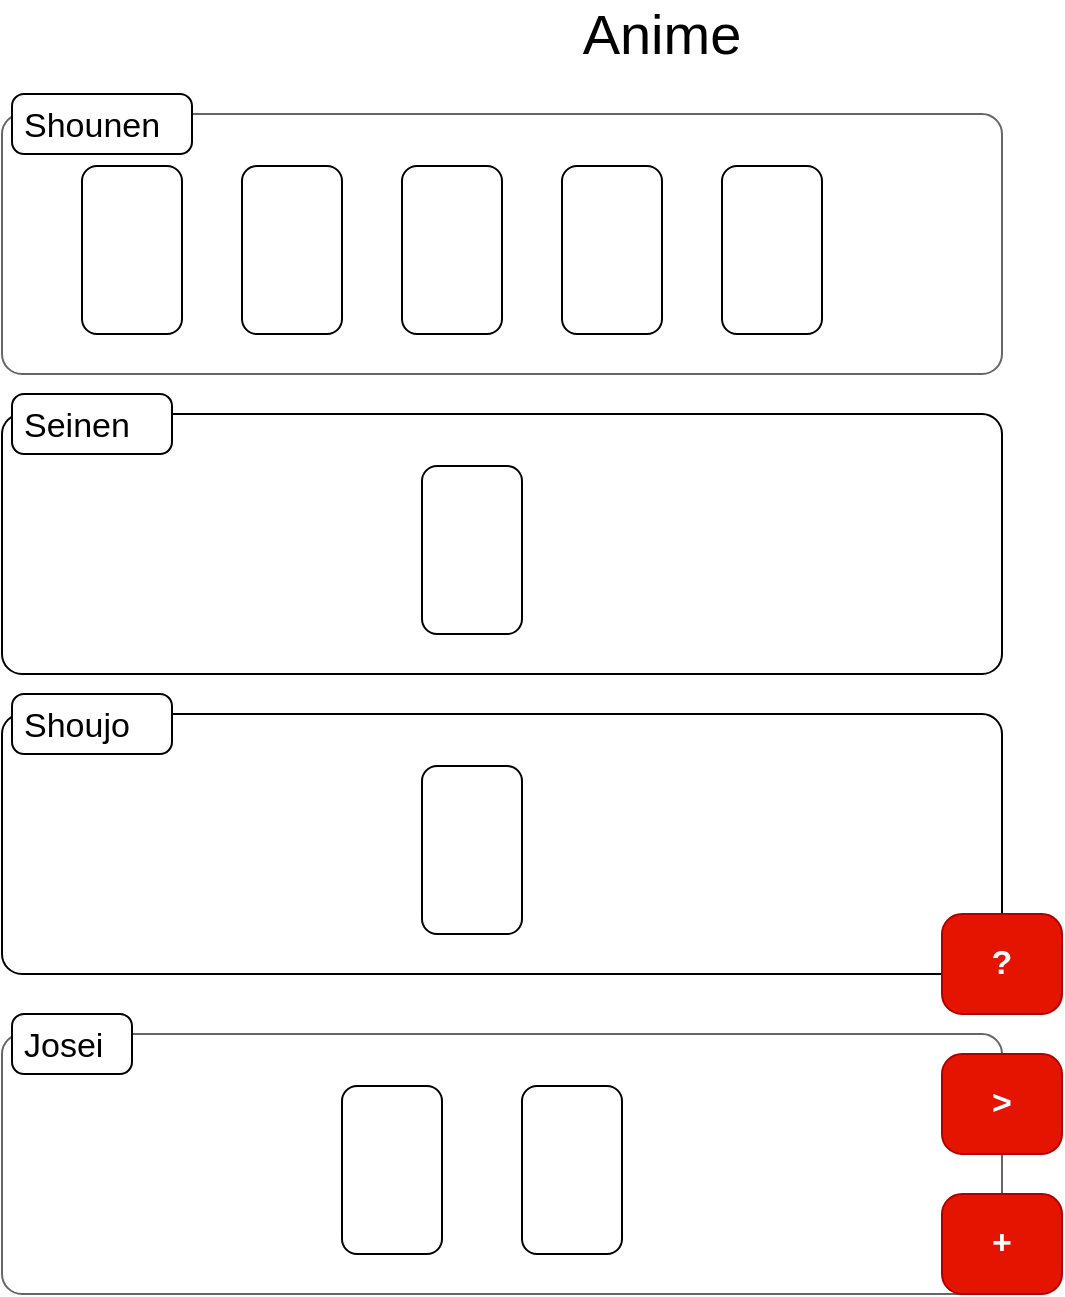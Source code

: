 <mxfile version="15.1.4" type="google"><diagram name="Page-1" id="f1b7ffb7-ca1e-a977-7cf5-a751b3c06c05"><mxGraphModel dx="862" dy="450" grid="1" gridSize="10" guides="1" tooltips="1" connect="1" arrows="1" fold="1" page="1" pageScale="1" pageWidth="826" pageHeight="1169" background="none" math="0" shadow="0"><root><mxCell id="0"/><mxCell id="1" parent="0"/><mxCell id="OmoJtUuYxkoUxQ0h_qFU-61" value="" style="shape=mxgraph.mockup.containers.marginRect;rectMarginTop=10;strokeColor=#666666;strokeWidth=1;dashed=0;rounded=1;arcSize=5;recursiveResize=0;" vertex="1" parent="1"><mxGeometry x="40" y="74" width="500" height="140" as="geometry"/></mxCell><mxCell id="OmoJtUuYxkoUxQ0h_qFU-62" value="Shounen" style="shape=rect;strokeWidth=1;dashed=0;rounded=1;arcSize=20;fontSize=17;spacing=2;spacingTop=-2;align=left;autosize=1;spacingLeft=4;resizeWidth=0;resizeHeight=0;perimeter=none;" vertex="1" parent="OmoJtUuYxkoUxQ0h_qFU-61"><mxGeometry x="5" width="90" height="30" as="geometry"/></mxCell><mxCell id="OmoJtUuYxkoUxQ0h_qFU-76" value="" style="rounded=1;whiteSpace=wrap;html=1;" vertex="1" parent="OmoJtUuYxkoUxQ0h_qFU-61"><mxGeometry x="40" y="36" width="50" height="84" as="geometry"/></mxCell><mxCell id="OmoJtUuYxkoUxQ0h_qFU-78" value="" style="rounded=1;whiteSpace=wrap;html=1;" vertex="1" parent="OmoJtUuYxkoUxQ0h_qFU-61"><mxGeometry x="200" y="36" width="50" height="84" as="geometry"/></mxCell><mxCell id="OmoJtUuYxkoUxQ0h_qFU-63" value="" style="shape=mxgraph.mockup.containers.marginRect;rectMarginTop=10;strokeWidth=1;dashed=0;rounded=1;arcSize=5;recursiveResize=0;" vertex="1" parent="1"><mxGeometry x="40" y="224" width="500" height="140" as="geometry"/></mxCell><mxCell id="OmoJtUuYxkoUxQ0h_qFU-64" value="Seinen" style="shape=rect;strokeWidth=1;dashed=0;rounded=1;arcSize=20;fontSize=17;spacing=2;spacingTop=-2;align=left;autosize=1;spacingLeft=4;resizeWidth=0;resizeHeight=0;perimeter=none;" vertex="1" parent="OmoJtUuYxkoUxQ0h_qFU-63"><mxGeometry x="5" width="80" height="30" as="geometry"/></mxCell><mxCell id="OmoJtUuYxkoUxQ0h_qFU-81" value="" style="rounded=1;whiteSpace=wrap;html=1;" vertex="1" parent="OmoJtUuYxkoUxQ0h_qFU-63"><mxGeometry x="210" y="36" width="50" height="84" as="geometry"/></mxCell><mxCell id="OmoJtUuYxkoUxQ0h_qFU-65" value="" style="shape=mxgraph.mockup.containers.marginRect;rectMarginTop=10;strokeWidth=1;dashed=0;rounded=1;arcSize=5;recursiveResize=0;" vertex="1" parent="1"><mxGeometry x="40" y="374" width="500" height="140" as="geometry"/></mxCell><mxCell id="OmoJtUuYxkoUxQ0h_qFU-66" value="Shoujo" style="shape=rect;strokeWidth=1;dashed=0;rounded=1;arcSize=20;fontSize=17;spacing=2;spacingTop=-2;align=left;autosize=1;spacingLeft=4;resizeWidth=0;resizeHeight=0;perimeter=none;" vertex="1" parent="OmoJtUuYxkoUxQ0h_qFU-65"><mxGeometry x="5" width="80" height="30" as="geometry"/></mxCell><mxCell id="OmoJtUuYxkoUxQ0h_qFU-67" value="" style="shape=mxgraph.mockup.containers.marginRect;rectMarginTop=10;strokeColor=#666666;strokeWidth=1;dashed=0;rounded=1;arcSize=5;recursiveResize=0;" vertex="1" parent="1"><mxGeometry x="40" y="534" width="500" height="140" as="geometry"/></mxCell><mxCell id="OmoJtUuYxkoUxQ0h_qFU-68" value="Josei" style="shape=rect;strokeWidth=1;dashed=0;rounded=1;arcSize=20;fontSize=17;spacing=2;spacingTop=-2;align=left;autosize=1;spacingLeft=4;resizeWidth=0;resizeHeight=0;perimeter=none;" vertex="1" parent="OmoJtUuYxkoUxQ0h_qFU-67"><mxGeometry x="5" width="60" height="30" as="geometry"/></mxCell><mxCell id="OmoJtUuYxkoUxQ0h_qFU-74" value="" style="rounded=1;whiteSpace=wrap;html=1;" vertex="1" parent="OmoJtUuYxkoUxQ0h_qFU-67"><mxGeometry x="260" y="36" width="50" height="84" as="geometry"/></mxCell><mxCell id="OmoJtUuYxkoUxQ0h_qFU-69" value="+" style="strokeWidth=1;shadow=0;dashed=0;align=center;html=1;shape=mxgraph.mockup.buttons.button;strokeColor=#B20000;fontColor=#ffffff;mainText=;buttonStyle=round;fontSize=17;fontStyle=1;fillColor=#e51400;whiteSpace=wrap;" vertex="1" parent="1"><mxGeometry x="510" y="624" width="60" height="50" as="geometry"/></mxCell><mxCell id="OmoJtUuYxkoUxQ0h_qFU-70" value="&amp;gt;" style="strokeWidth=1;shadow=0;dashed=0;align=center;html=1;shape=mxgraph.mockup.buttons.button;strokeColor=#B20000;fontColor=#ffffff;mainText=;buttonStyle=round;fontSize=17;fontStyle=1;fillColor=#e51400;whiteSpace=wrap;" vertex="1" parent="1"><mxGeometry x="510" y="554" width="60" height="50" as="geometry"/></mxCell><mxCell id="OmoJtUuYxkoUxQ0h_qFU-72" value="?" style="strokeWidth=1;shadow=0;dashed=0;align=center;html=1;shape=mxgraph.mockup.buttons.button;strokeColor=#B20000;mainText=;buttonStyle=round;fontSize=17;fontStyle=1;fillColor=#e51400;whiteSpace=wrap;fontColor=#ffffff;" vertex="1" parent="1"><mxGeometry x="510" y="484" width="60" height="50" as="geometry"/></mxCell><mxCell id="OmoJtUuYxkoUxQ0h_qFU-73" value="&lt;font style=&quot;font-size: 28px&quot;&gt;Anime&lt;/font&gt;" style="text;html=1;strokeColor=none;fillColor=none;align=center;verticalAlign=middle;whiteSpace=wrap;rounded=0;" vertex="1" parent="1"><mxGeometry x="350" y="34" width="40" height="20" as="geometry"/></mxCell><mxCell id="OmoJtUuYxkoUxQ0h_qFU-77" value="" style="rounded=1;whiteSpace=wrap;html=1;" vertex="1" parent="1"><mxGeometry x="160" y="110" width="50" height="84" as="geometry"/></mxCell><mxCell id="OmoJtUuYxkoUxQ0h_qFU-79" value="" style="rounded=1;whiteSpace=wrap;html=1;" vertex="1" parent="1"><mxGeometry x="320" y="110" width="50" height="84" as="geometry"/></mxCell><mxCell id="OmoJtUuYxkoUxQ0h_qFU-80" value="" style="rounded=1;whiteSpace=wrap;html=1;" vertex="1" parent="1"><mxGeometry x="400" y="110" width="50" height="84" as="geometry"/></mxCell><mxCell id="OmoJtUuYxkoUxQ0h_qFU-82" value="" style="rounded=1;whiteSpace=wrap;html=1;" vertex="1" parent="1"><mxGeometry x="250" y="410" width="50" height="84" as="geometry"/></mxCell><mxCell id="OmoJtUuYxkoUxQ0h_qFU-83" value="" style="rounded=1;whiteSpace=wrap;html=1;" vertex="1" parent="1"><mxGeometry x="210" y="570" width="50" height="84" as="geometry"/></mxCell></root></mxGraphModel></diagram></mxfile>